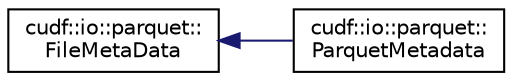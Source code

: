 digraph "Graphical Class Hierarchy"
{
 // LATEX_PDF_SIZE
  edge [fontname="Helvetica",fontsize="10",labelfontname="Helvetica",labelfontsize="10"];
  node [fontname="Helvetica",fontsize="10",shape=record];
  rankdir="LR";
  Node0 [label="cudf::io::parquet::\lFileMetaData",height=0.2,width=0.4,color="black", fillcolor="white", style="filled",URL="$structcudf_1_1io_1_1parquet_1_1FileMetaData.html",tooltip="Thrift-derived struct describing file-level metadata."];
  Node0 -> Node1 [dir="back",color="midnightblue",fontsize="10",style="solid",fontname="Helvetica"];
  Node1 [label="cudf::io::parquet::\lParquetMetadata",height=0.2,width=0.4,color="black", fillcolor="white", style="filled",URL="$structcudf_1_1io_1_1parquet_1_1ParquetMetadata.html",tooltip="A helper wrapper for Parquet file metadata. Provides some additional convenience methods for initiali..."];
}
